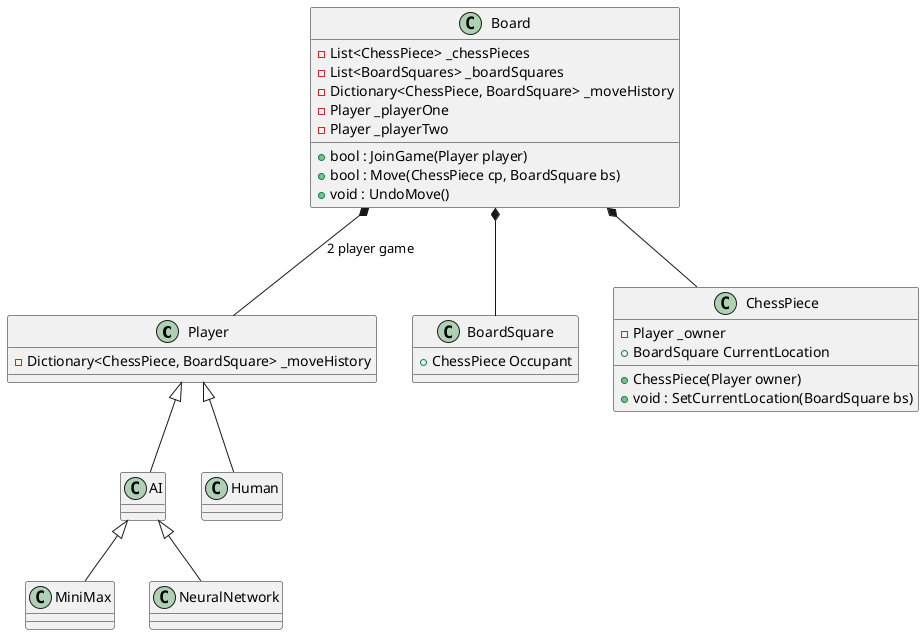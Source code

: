@startuml
Class Player {
    - Dictionary<ChessPiece, BoardSquare> _moveHistory
}

Class Human {
    
}


Class AI {

}

Class Board {
    - List<ChessPiece> _chessPieces
    - List<BoardSquares> _boardSquares
    - Dictionary<ChessPiece, BoardSquare> _moveHistory
    - Player _playerOne 
    - Player _playerTwo
    + bool : JoinGame(Player player)
    + bool : Move(ChessPiece cp, BoardSquare bs)
    + void : UndoMove()
}

Class BoardSquare {
    + ChessPiece Occupant
}

Class ChessPiece{
    - Player _owner
    + BoardSquare CurrentLocation
    + ChessPiece(Player owner)
    + void : SetCurrentLocation(BoardSquare bs)
}

Class MiniMax {

}

Human -up-|> Player
AI -up-|> Player
MiniMax -up-|> AI
NeuralNetwork -up-|> AI

Board *-- BoardSquare
Board *-- Player : 2 player game
Board *-- ChessPiece

@enduml